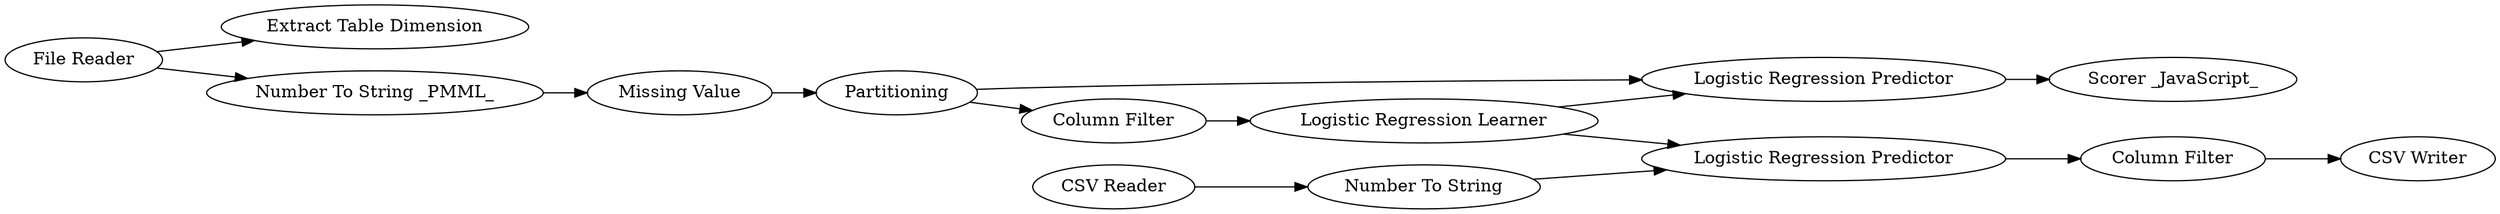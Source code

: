 digraph {
	21 [label="File Reader"]
	25 [label="Extract Table Dimension"]
	26 [label="Number To String _PMML_"]
	27 [label="CSV Reader"]
	28 [label=Partitioning]
	31 [label="CSV Writer"]
	32 [label="Column Filter"]
	33 [label="Logistic Regression Learner"]
	34 [label="Logistic Regression Predictor"]
	35 [label="Missing Value"]
	36 [label="Column Filter"]
	37 [label="Number To String"]
	38 [label="Logistic Regression Predictor"]
	40 [label="Scorer _JavaScript_"]
	21 -> 25
	21 -> 26
	26 -> 35
	27 -> 37
	28 -> 36
	28 -> 38
	32 -> 31
	33 -> 34
	33 -> 38
	34 -> 32
	35 -> 28
	36 -> 33
	37 -> 34
	38 -> 40
	rankdir=LR
}
